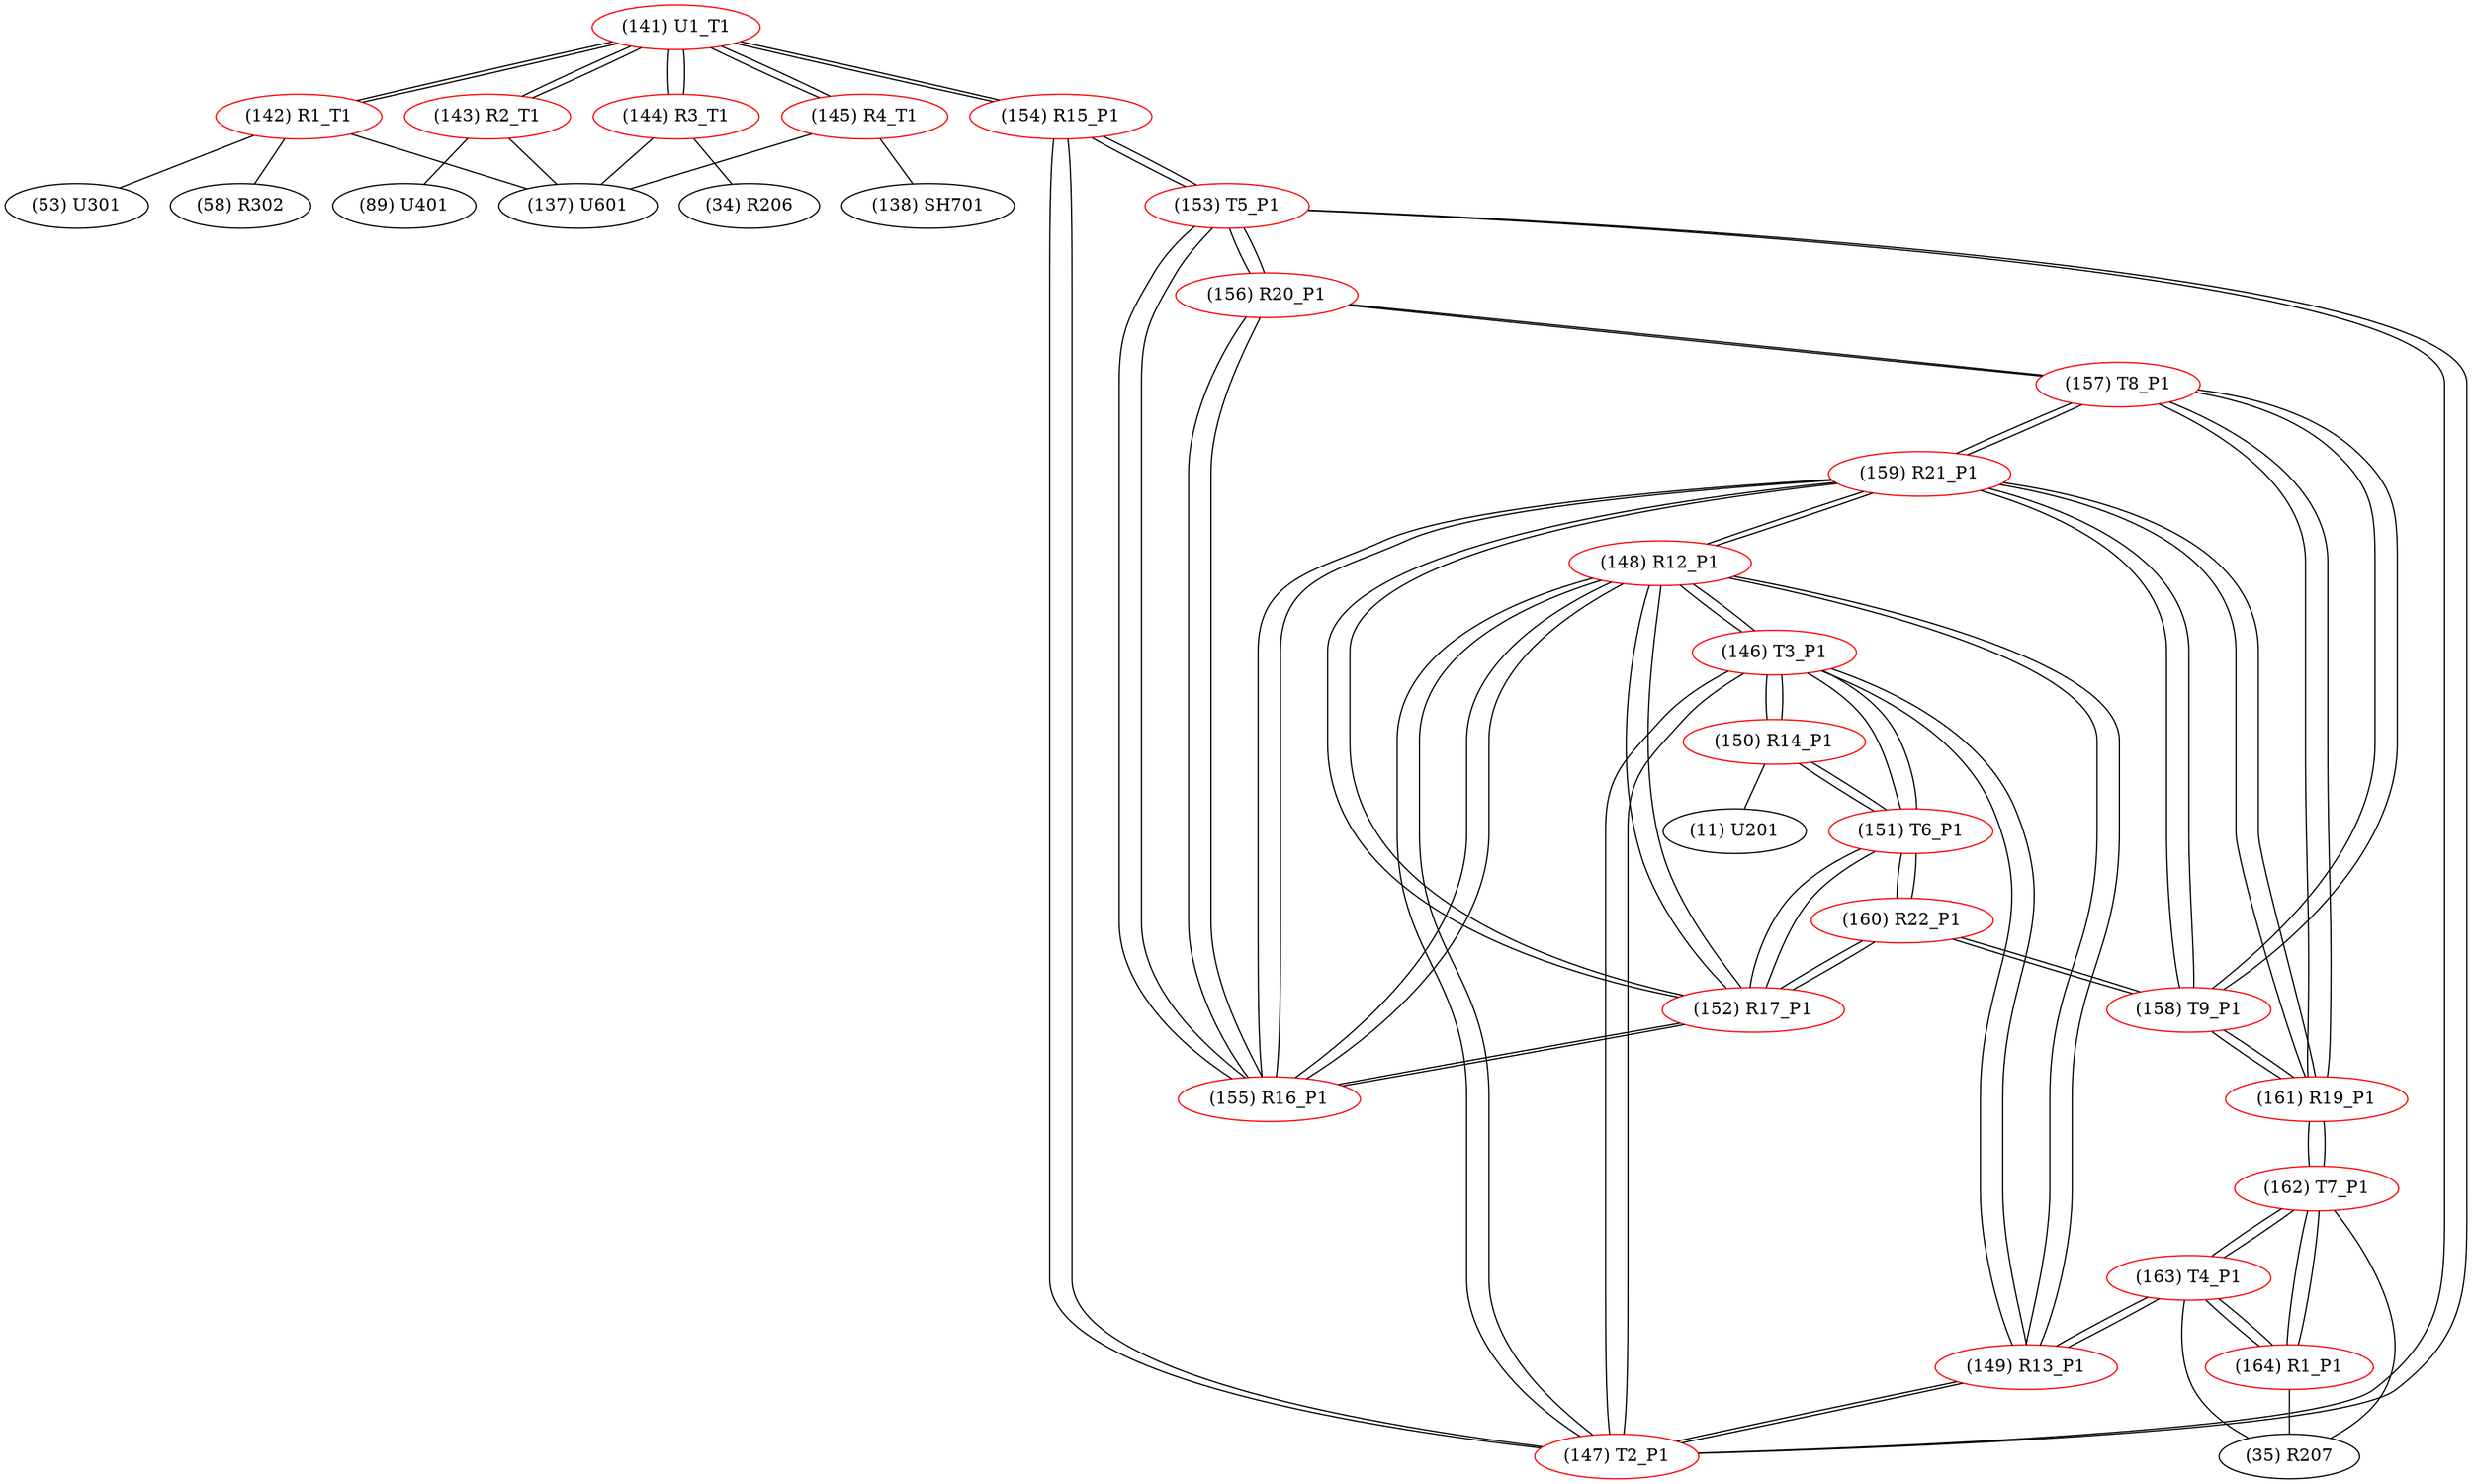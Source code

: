 graph {
	141 [label="(141) U1_T1" color=red]
	142 [label="(142) R1_T1"]
	143 [label="(143) R2_T1"]
	144 [label="(144) R3_T1"]
	145 [label="(145) R4_T1"]
	154 [label="(154) R15_P1"]
	142 [label="(142) R1_T1" color=red]
	53 [label="(53) U301"]
	137 [label="(137) U601"]
	58 [label="(58) R302"]
	141 [label="(141) U1_T1"]
	143 [label="(143) R2_T1" color=red]
	137 [label="(137) U601"]
	89 [label="(89) U401"]
	141 [label="(141) U1_T1"]
	144 [label="(144) R3_T1" color=red]
	34 [label="(34) R206"]
	137 [label="(137) U601"]
	141 [label="(141) U1_T1"]
	145 [label="(145) R4_T1" color=red]
	137 [label="(137) U601"]
	138 [label="(138) SH701"]
	141 [label="(141) U1_T1"]
	146 [label="(146) T3_P1" color=red]
	150 [label="(150) R14_P1"]
	151 [label="(151) T6_P1"]
	149 [label="(149) R13_P1"]
	148 [label="(148) R12_P1"]
	147 [label="(147) T2_P1"]
	147 [label="(147) T2_P1" color=red]
	149 [label="(149) R13_P1"]
	146 [label="(146) T3_P1"]
	148 [label="(148) R12_P1"]
	153 [label="(153) T5_P1"]
	154 [label="(154) R15_P1"]
	148 [label="(148) R12_P1" color=red]
	159 [label="(159) R21_P1"]
	155 [label="(155) R16_P1"]
	152 [label="(152) R17_P1"]
	149 [label="(149) R13_P1"]
	146 [label="(146) T3_P1"]
	147 [label="(147) T2_P1"]
	149 [label="(149) R13_P1" color=red]
	163 [label="(163) T4_P1"]
	146 [label="(146) T3_P1"]
	148 [label="(148) R12_P1"]
	147 [label="(147) T2_P1"]
	150 [label="(150) R14_P1" color=red]
	11 [label="(11) U201"]
	146 [label="(146) T3_P1"]
	151 [label="(151) T6_P1"]
	151 [label="(151) T6_P1" color=red]
	150 [label="(150) R14_P1"]
	146 [label="(146) T3_P1"]
	160 [label="(160) R22_P1"]
	152 [label="(152) R17_P1"]
	152 [label="(152) R17_P1" color=red]
	159 [label="(159) R21_P1"]
	155 [label="(155) R16_P1"]
	148 [label="(148) R12_P1"]
	160 [label="(160) R22_P1"]
	151 [label="(151) T6_P1"]
	153 [label="(153) T5_P1" color=red]
	147 [label="(147) T2_P1"]
	154 [label="(154) R15_P1"]
	155 [label="(155) R16_P1"]
	156 [label="(156) R20_P1"]
	154 [label="(154) R15_P1" color=red]
	141 [label="(141) U1_T1"]
	147 [label="(147) T2_P1"]
	153 [label="(153) T5_P1"]
	155 [label="(155) R16_P1" color=red]
	159 [label="(159) R21_P1"]
	148 [label="(148) R12_P1"]
	152 [label="(152) R17_P1"]
	153 [label="(153) T5_P1"]
	156 [label="(156) R20_P1"]
	156 [label="(156) R20_P1" color=red]
	157 [label="(157) T8_P1"]
	155 [label="(155) R16_P1"]
	153 [label="(153) T5_P1"]
	157 [label="(157) T8_P1" color=red]
	158 [label="(158) T9_P1"]
	159 [label="(159) R21_P1"]
	161 [label="(161) R19_P1"]
	156 [label="(156) R20_P1"]
	158 [label="(158) T9_P1" color=red]
	160 [label="(160) R22_P1"]
	159 [label="(159) R21_P1"]
	157 [label="(157) T8_P1"]
	161 [label="(161) R19_P1"]
	159 [label="(159) R21_P1" color=red]
	155 [label="(155) R16_P1"]
	148 [label="(148) R12_P1"]
	152 [label="(152) R17_P1"]
	158 [label="(158) T9_P1"]
	157 [label="(157) T8_P1"]
	161 [label="(161) R19_P1"]
	160 [label="(160) R22_P1" color=red]
	158 [label="(158) T9_P1"]
	151 [label="(151) T6_P1"]
	152 [label="(152) R17_P1"]
	161 [label="(161) R19_P1" color=red]
	158 [label="(158) T9_P1"]
	159 [label="(159) R21_P1"]
	157 [label="(157) T8_P1"]
	162 [label="(162) T7_P1"]
	162 [label="(162) T7_P1" color=red]
	164 [label="(164) R1_P1"]
	163 [label="(163) T4_P1"]
	35 [label="(35) R207"]
	161 [label="(161) R19_P1"]
	163 [label="(163) T4_P1" color=red]
	149 [label="(149) R13_P1"]
	164 [label="(164) R1_P1"]
	162 [label="(162) T7_P1"]
	35 [label="(35) R207"]
	164 [label="(164) R1_P1" color=red]
	163 [label="(163) T4_P1"]
	162 [label="(162) T7_P1"]
	35 [label="(35) R207"]
	141 -- 142
	141 -- 143
	141 -- 144
	141 -- 145
	141 -- 154
	142 -- 53
	142 -- 137
	142 -- 58
	142 -- 141
	143 -- 137
	143 -- 89
	143 -- 141
	144 -- 34
	144 -- 137
	144 -- 141
	145 -- 137
	145 -- 138
	145 -- 141
	146 -- 150
	146 -- 151
	146 -- 149
	146 -- 148
	146 -- 147
	147 -- 149
	147 -- 146
	147 -- 148
	147 -- 153
	147 -- 154
	148 -- 159
	148 -- 155
	148 -- 152
	148 -- 149
	148 -- 146
	148 -- 147
	149 -- 163
	149 -- 146
	149 -- 148
	149 -- 147
	150 -- 11
	150 -- 146
	150 -- 151
	151 -- 150
	151 -- 146
	151 -- 160
	151 -- 152
	152 -- 159
	152 -- 155
	152 -- 148
	152 -- 160
	152 -- 151
	153 -- 147
	153 -- 154
	153 -- 155
	153 -- 156
	154 -- 141
	154 -- 147
	154 -- 153
	155 -- 159
	155 -- 148
	155 -- 152
	155 -- 153
	155 -- 156
	156 -- 157
	156 -- 155
	156 -- 153
	157 -- 158
	157 -- 159
	157 -- 161
	157 -- 156
	158 -- 160
	158 -- 159
	158 -- 157
	158 -- 161
	159 -- 155
	159 -- 148
	159 -- 152
	159 -- 158
	159 -- 157
	159 -- 161
	160 -- 158
	160 -- 151
	160 -- 152
	161 -- 158
	161 -- 159
	161 -- 157
	161 -- 162
	162 -- 164
	162 -- 163
	162 -- 35
	162 -- 161
	163 -- 149
	163 -- 164
	163 -- 162
	163 -- 35
	164 -- 163
	164 -- 162
	164 -- 35
}
